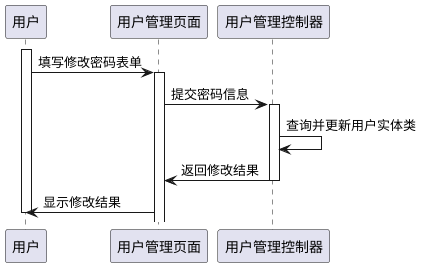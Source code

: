 @startuml user_changepwd

participant 用户
participant 用户管理页面
participant 用户管理控制器


activate 用户
用户 -> 用户管理页面: 填写修改密码表单
activate 用户管理页面

用户管理页面 -> 用户管理控制器: 提交密码信息
activate 用户管理控制器

用户管理控制器 -> 用户管理控制器: 查询并更新用户实体类

用户管理控制器 -> 用户管理页面: 返回修改结果
deactivate 用户管理控制器

用户管理页面 -> 用户: 显示修改结果
deactivate 用户

@enduml